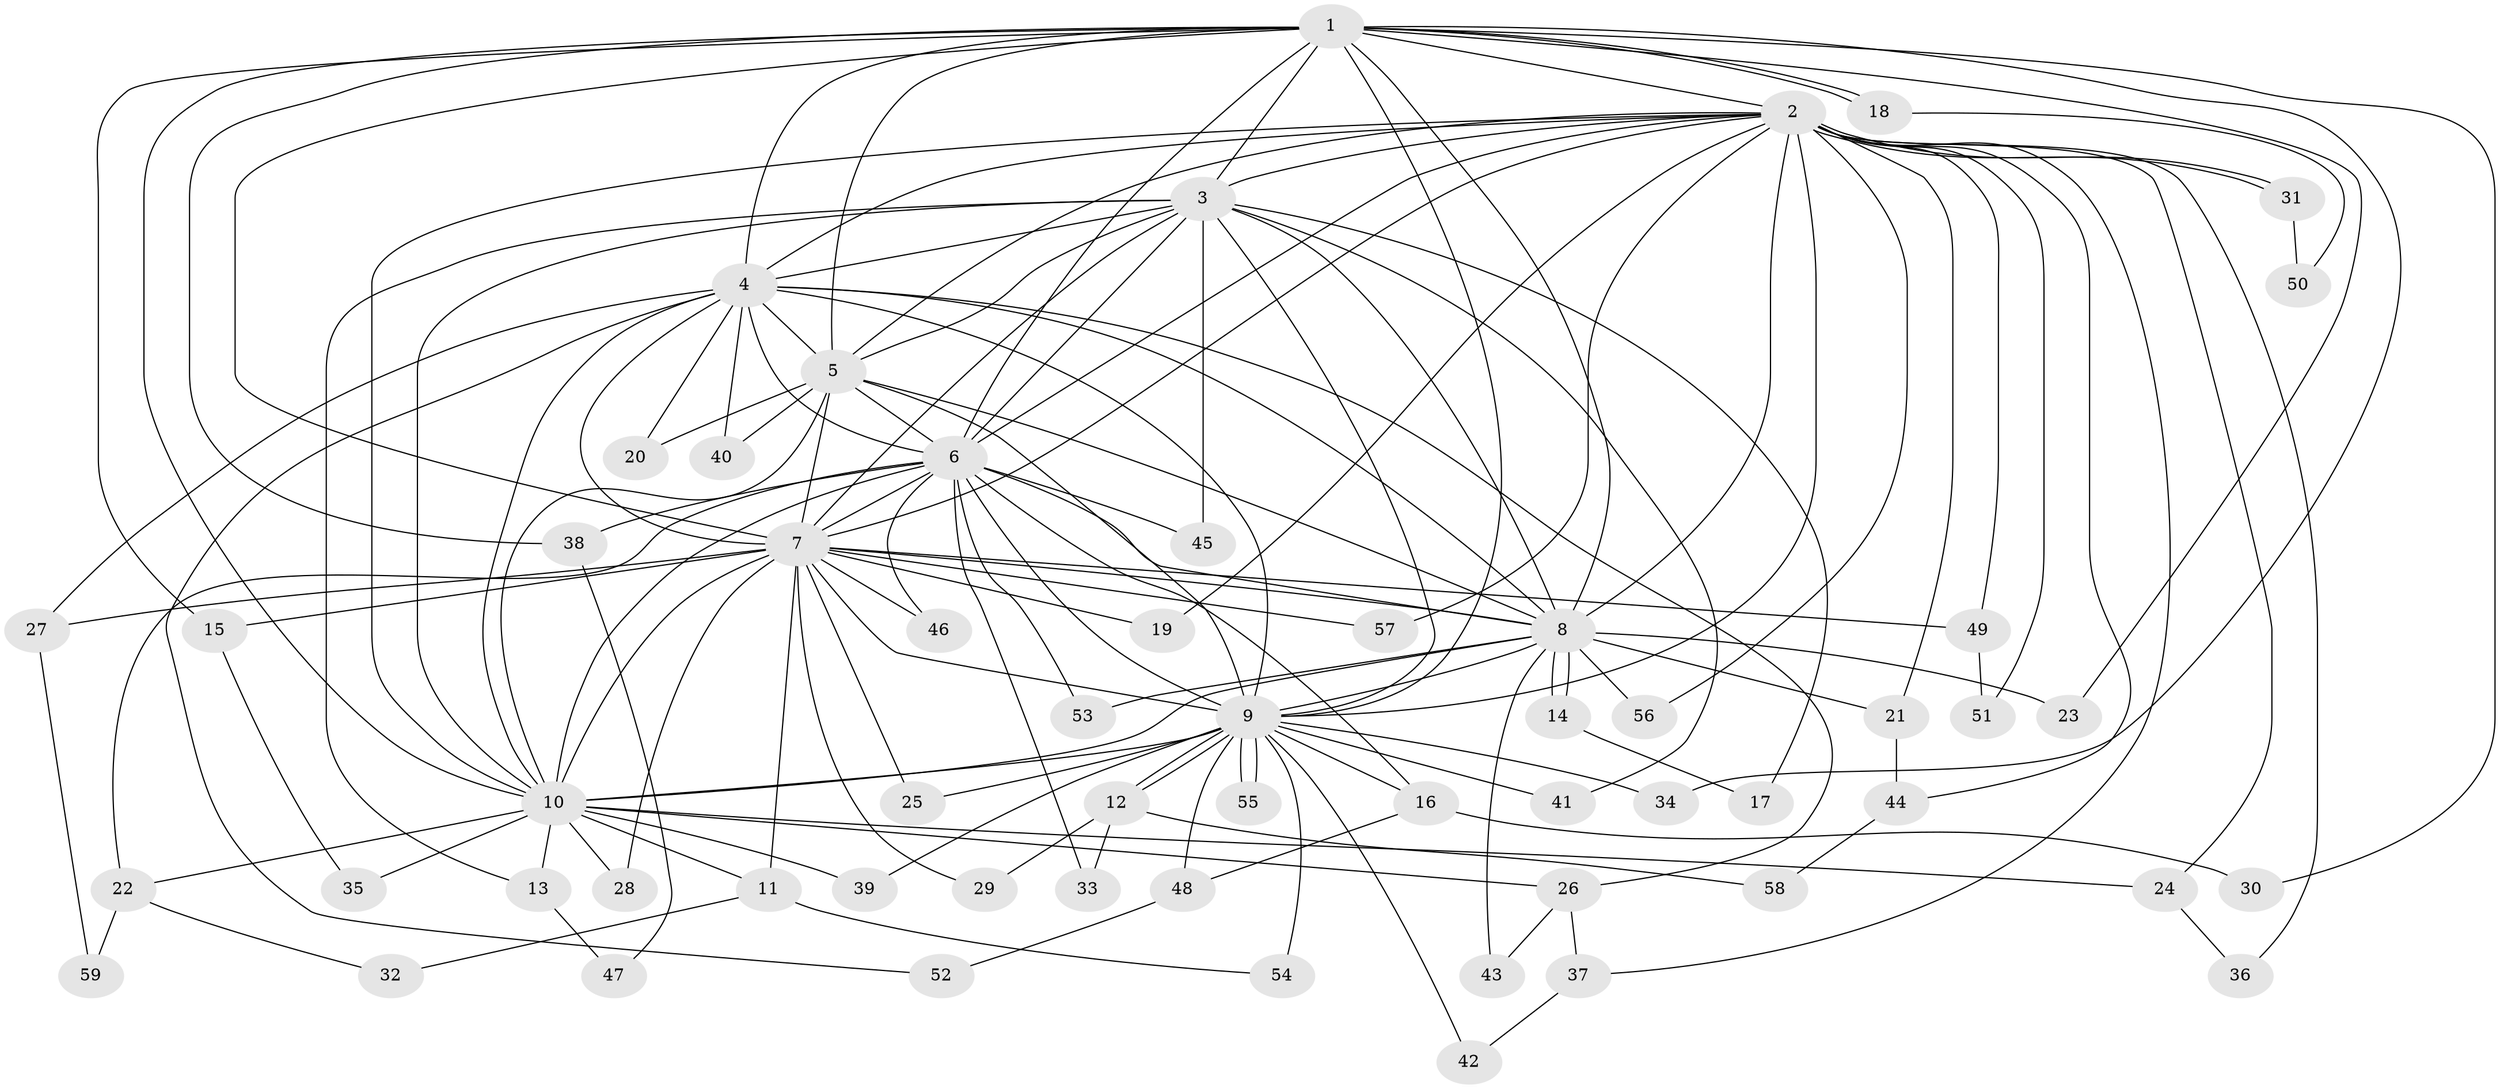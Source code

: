 // coarse degree distribution, {12: 0.034482758620689655, 15: 0.034482758620689655, 11: 0.06896551724137931, 8: 0.034482758620689655, 14: 0.034482758620689655, 10: 0.034482758620689655, 20: 0.034482758620689655, 5: 0.034482758620689655, 3: 0.1724137931034483, 4: 0.06896551724137931, 2: 0.41379310344827586, 1: 0.034482758620689655}
// Generated by graph-tools (version 1.1) at 2025/17/03/04/25 18:17:54]
// undirected, 59 vertices, 143 edges
graph export_dot {
graph [start="1"]
  node [color=gray90,style=filled];
  1;
  2;
  3;
  4;
  5;
  6;
  7;
  8;
  9;
  10;
  11;
  12;
  13;
  14;
  15;
  16;
  17;
  18;
  19;
  20;
  21;
  22;
  23;
  24;
  25;
  26;
  27;
  28;
  29;
  30;
  31;
  32;
  33;
  34;
  35;
  36;
  37;
  38;
  39;
  40;
  41;
  42;
  43;
  44;
  45;
  46;
  47;
  48;
  49;
  50;
  51;
  52;
  53;
  54;
  55;
  56;
  57;
  58;
  59;
  1 -- 2;
  1 -- 3;
  1 -- 4;
  1 -- 5;
  1 -- 6;
  1 -- 7;
  1 -- 8;
  1 -- 9;
  1 -- 10;
  1 -- 15;
  1 -- 18;
  1 -- 18;
  1 -- 23;
  1 -- 30;
  1 -- 34;
  1 -- 38;
  2 -- 3;
  2 -- 4;
  2 -- 5;
  2 -- 6;
  2 -- 7;
  2 -- 8;
  2 -- 9;
  2 -- 10;
  2 -- 19;
  2 -- 21;
  2 -- 24;
  2 -- 31;
  2 -- 31;
  2 -- 36;
  2 -- 37;
  2 -- 44;
  2 -- 49;
  2 -- 51;
  2 -- 56;
  2 -- 57;
  3 -- 4;
  3 -- 5;
  3 -- 6;
  3 -- 7;
  3 -- 8;
  3 -- 9;
  3 -- 10;
  3 -- 13;
  3 -- 17;
  3 -- 41;
  3 -- 45;
  4 -- 5;
  4 -- 6;
  4 -- 7;
  4 -- 8;
  4 -- 9;
  4 -- 10;
  4 -- 20;
  4 -- 26;
  4 -- 27;
  4 -- 40;
  4 -- 52;
  5 -- 6;
  5 -- 7;
  5 -- 8;
  5 -- 9;
  5 -- 10;
  5 -- 20;
  5 -- 40;
  6 -- 7;
  6 -- 8;
  6 -- 9;
  6 -- 10;
  6 -- 16;
  6 -- 22;
  6 -- 33;
  6 -- 38;
  6 -- 45;
  6 -- 46;
  6 -- 53;
  7 -- 8;
  7 -- 9;
  7 -- 10;
  7 -- 11;
  7 -- 15;
  7 -- 19;
  7 -- 25;
  7 -- 27;
  7 -- 28;
  7 -- 29;
  7 -- 46;
  7 -- 49;
  7 -- 57;
  8 -- 9;
  8 -- 10;
  8 -- 14;
  8 -- 14;
  8 -- 21;
  8 -- 23;
  8 -- 43;
  8 -- 53;
  8 -- 56;
  9 -- 10;
  9 -- 12;
  9 -- 12;
  9 -- 16;
  9 -- 25;
  9 -- 34;
  9 -- 39;
  9 -- 41;
  9 -- 42;
  9 -- 48;
  9 -- 54;
  9 -- 55;
  9 -- 55;
  10 -- 11;
  10 -- 13;
  10 -- 22;
  10 -- 24;
  10 -- 26;
  10 -- 28;
  10 -- 35;
  10 -- 39;
  11 -- 32;
  11 -- 54;
  12 -- 29;
  12 -- 33;
  12 -- 58;
  13 -- 47;
  14 -- 17;
  15 -- 35;
  16 -- 30;
  16 -- 48;
  18 -- 50;
  21 -- 44;
  22 -- 32;
  22 -- 59;
  24 -- 36;
  26 -- 37;
  26 -- 43;
  27 -- 59;
  31 -- 50;
  37 -- 42;
  38 -- 47;
  44 -- 58;
  48 -- 52;
  49 -- 51;
}
